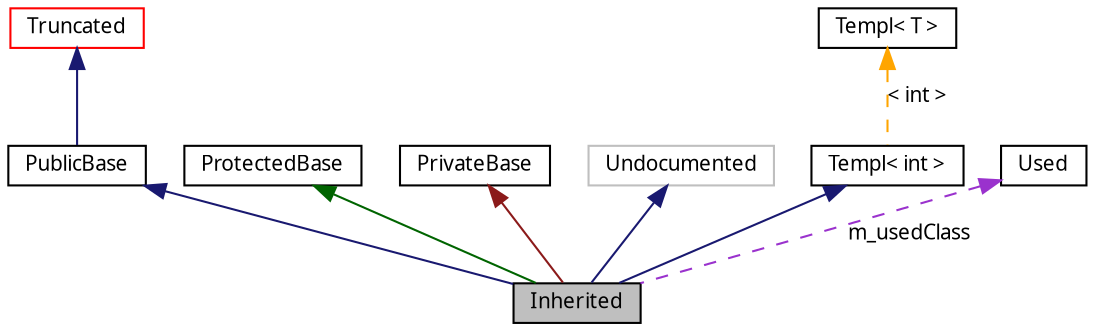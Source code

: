 digraph "Graph Legend"
{
  edge [fontname="Cabin",fontsize="10",labelfontname="Cabin",labelfontsize="10"];
  node [fontname="Cabin",fontsize="10",shape=record];
  Node9 [shape="box",label="Inherited",fontsize="10",height=0.2,width=0.4,fontname="Cabin",fillcolor="grey75",style="filled" fontcolor="black"];
  Node10 -> Node9 [dir="back",color="midnightblue",fontsize="10",style="solid",fontname="Cabin"];
  Node10 [shape="box",label="PublicBase",fontsize="10",height=0.2,width=0.4,fontname="Cabin",color="black",URL="$classPublicBase.html"];
  Node11 -> Node10 [dir="back",color="midnightblue",fontsize="10",style="solid",fontname="Cabin"];
  Node11 [shape="box",label="Truncated",fontsize="10",height=0.2,width=0.4,fontname="Cabin",color="red",URL="$classTruncated.html"];
  Node13 -> Node9 [dir="back",color="darkgreen",fontsize="10",style="solid",fontname="Cabin"];
  Node13 [shape="box",label="ProtectedBase",fontsize="10",height=0.2,width=0.4,fontname="Cabin",color="black",URL="$classProtectedBase.html"];
  Node14 -> Node9 [dir="back",color="firebrick4",fontsize="10",style="solid",fontname="Cabin"];
  Node14 [shape="box",label="PrivateBase",fontsize="10",height=0.2,width=0.4,fontname="Cabin",color="black",URL="$classPrivateBase.html"];
  Node15 -> Node9 [dir="back",color="midnightblue",fontsize="10",style="solid",fontname="Cabin"];
  Node15 [shape="box",label="Undocumented",fontsize="10",height=0.2,width=0.4,fontname="Cabin",color="grey75"];
  Node16 -> Node9 [dir="back",color="midnightblue",fontsize="10",style="solid",fontname="Cabin"];
  Node16 [shape="box",label="Templ< int >",fontsize="10",height=0.2,width=0.4,fontname="Cabin",color="black",URL="$classTempl.html"];
  Node17 -> Node16 [dir="back",color="orange",fontsize="10",style="dashed",label="< int >",fontname="Cabin"];
  Node17 [shape="box",label="Templ< T >",fontsize="10",height=0.2,width=0.4,fontname="Cabin",color="black",URL="$classTempl.html"];
  Node18 -> Node9 [dir="back",color="darkorchid3",fontsize="10",style="dashed",label="m_usedClass",fontname="Cabin"];
  Node18 [shape="box",label="Used",fontsize="10",height=0.2,width=0.4,fontname="Cabin",color="black",URL="$classUsed.html"];
}

